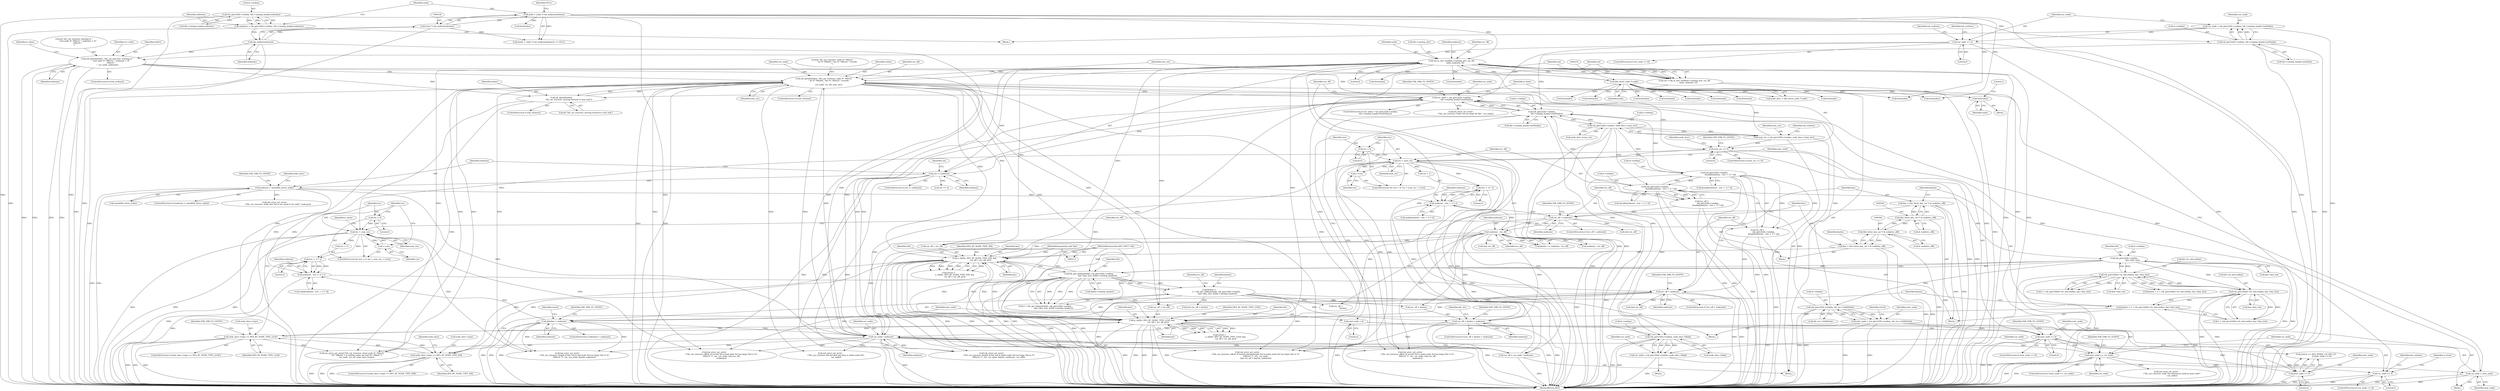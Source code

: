 digraph "0_sleuthkit_bc04aa017c0bd297de8a3b7fc40ffc6ddddbb95d@API" {
"1000588" [label="(Call,free(node))"];
"1000269" [label="(Call,(hfs_btree_node *) node)"];
"1000227" [label="(Call,tsk_fs_attr_read(hfs->catalog_attr, cur_off,\n            node, nodesize, 0))"];
"1000220" [label="(Call,cur_off = cur_node * nodesize)"];
"1000222" [label="(Call,cur_node * nodesize)"];
"1000199" [label="(Call,cur_node > tsk_getu32(fs->endian,\n                hfs->catalog_header.totalNodes))"];
"1000283" [label="(Call,tsk_fprintf(stderr, \"hfs_cat_traverse: node %\" PRIu32\n                \" @ %\" PRIu64 \" has %\" PRIu16 \" records\n\",\n                cur_node, cur_off, num_rec))"];
"1000181" [label="(Call,tsk_fprintf(stderr, \"hfs_cat_traverse: starting at \"\n            \"root node %\" PRIu32 \"; nodesize = %\"\n            PRIu16 \"\n\", cur_node, nodesize))"];
"1000166" [label="(Call,cur_node == 0)"];
"1000154" [label="(Call,cur_node = tsk_getu32(fs->endian, hfs->catalog_header.rootNode))"];
"1000156" [label="(Call,tsk_getu32(fs->endian, hfs->catalog_header.rootNode))"];
"1000134" [label="(Call,tsk_getu16(fs->endian, hfs->catalog_header.nodesize))"];
"1000149" [label="(Call,tsk_malloc(nodesize))"];
"1000132" [label="(Call,nodesize = tsk_getu16(fs->endian, hfs->catalog_header.nodesize))"];
"1000687" [label="(Call,tsk_fprintf(stderr,\n                        \"hfs_cat_traverse: moving forward to next leaf\"))"];
"1000272" [label="(Call,num_rec = tsk_getu16(fs->endian, node_desc->num_rec))"];
"1000274" [label="(Call,tsk_getu16(fs->endian, node_desc->num_rec))"];
"1000201" [label="(Call,tsk_getu32(fs->endian,\n                hfs->catalog_header.totalNodes))"];
"1000559" [label="(Call,tsk_getu16(fs->endian,\n                    &node[nodesize - (rec + 1) * 2]))"];
"1000328" [label="(Call,tsk_getu16(fs->endian,\n                    &node[nodesize - (rec + 1) * 2]))"];
"1000490" [label="(Call,tsk_getu32(fs->endian, idx_rec->childNode))"];
"1000444" [label="(Call,tsk_getu16(fs->endian,\n                            key->key_len))"];
"1000373" [label="(Call,tsk_getu16(hfs->fs_info.endian, key->key_len))"];
"1000604" [label="(Call,tsk_getu16(hfs->fs_info.endian, key->key_len))"];
"1000670" [label="(Call,tsk_getu32(fs->endian, node_desc->flink))"];
"1000678" [label="(Call,cur_node == 0)"];
"1000668" [label="(Call,cur_node = tsk_getu32(fs->endian, node_desc->flink))"];
"1000531" [label="(Call,cur_node = next_node)"];
"1000518" [label="(Call,next_node == cur_node)"];
"1000504" [label="(Call,next_node == 0)"];
"1000308" [label="(Call,next_node = 0)"];
"1000488" [label="(Call,next_node = tsk_getu32(fs->endian, idx_rec->childNode))"];
"1000432" [label="(Call,next_node == 0)"];
"1000456" [label="(Call,rec_off + keylen > nodesize)"];
"1000385" [label="(Call,nodesize - rec_off)"];
"1000343" [label="(Call,rec_off > nodesize)"];
"1000326" [label="(Call,rec_off =\n                    tsk_getu16(fs->endian,\n                    &node[nodesize - (rec + 1) * 2]))"];
"1000335" [label="(Call,nodesize - (rec + 1) * 2)"];
"1000253" [label="(Call,nodesize < sizeof(hfs_btree_node))"];
"1000236" [label="(Call,cnt != nodesize)"];
"1000225" [label="(Call,cnt = tsk_fs_attr_read(hfs->catalog_attr, cur_off,\n            node, nodesize, 0))"];
"1000337" [label="(Call,(rec + 1) * 2)"];
"1000316" [label="(Call,rec < num_rec)"];
"1000319" [label="(Call,++rec)"];
"1000313" [label="(Call,rec = 0)"];
"1000290" [label="(Call,num_rec == 0)"];
"1000438" [label="(Call,keylen =\n                        2 + hfs_get_idxkeylen(hfs, tsk_getu16(fs->endian,\n                            key->key_len), &(hfs->catalog_header)))"];
"1000442" [label="(Call,hfs_get_idxkeylen(hfs, tsk_getu16(fs->endian,\n                            key->key_len), &(hfs->catalog_header)))"];
"1000405" [label="(Call,a_cb(hfs, HFS_BT_NODE_TYPE_IDX, key,\n                    cur_off + rec_off, ptr))"];
"1000632" [label="(Call,a_cb(hfs, HFS_BT_NODE_TYPE_LEAF, key,\n                    cur_off + rec_off, ptr))"];
"1000113" [label="(MethodParameterIn,HFS_INFO * hfs)"];
"1000536" [label="(Call,node_desc->type == HFS_BT_NODE_TYPE_LEAF)"];
"1000301" [label="(Call,node_desc->type == HFS_BT_NODE_TYPE_IDX)"];
"1000592" [label="(Call,key = (hfs_btree_key_cat *) & node[rec_off])"];
"1000594" [label="(Call,(hfs_btree_key_cat *) & node[rec_off])"];
"1000363" [label="(Call,(hfs_btree_key_cat *) & node[rec_off])"];
"1000574" [label="(Call,rec_off > nodesize)"];
"1000557" [label="(Call,rec_off =\n                    tsk_getu16(fs->endian,\n                    &node[nodesize - (rec + 1) * 2]))"];
"1000566" [label="(Call,nodesize - (rec + 1) * 2)"];
"1000614" [label="(Call,(keylen) > nodesize)"];
"1000600" [label="(Call,keylen = 2 + tsk_getu16(hfs->fs_info.endian, key->key_len))"];
"1000568" [label="(Call,(rec + 1) * 2)"];
"1000547" [label="(Call,rec < num_rec)"];
"1000550" [label="(Call,++rec)"];
"1000544" [label="(Call,rec = 0)"];
"1000115" [label="(MethodParameterIn,void *ptr)"];
"1000361" [label="(Call,key = (hfs_btree_key_cat *) & node[rec_off])"];
"1000145" [label="(Call,node = (char *) tsk_malloc(nodesize))"];
"1000147" [label="(Call,(char *) tsk_malloc(nodesize))"];
"1000678" [label="(Call,cur_node == 0)"];
"1000135" [label="(Call,fs->endian)"];
"1000263" [label="(Call,free(node))"];
"1000274" [label="(Call,tsk_getu16(fs->endian, node_desc->num_rec))"];
"1000150" [label="(Identifier,nodesize)"];
"1000357" [label="(Call,free(node))"];
"1000272" [label="(Call,num_rec = tsk_getu16(fs->endian, node_desc->num_rec))"];
"1000422" [label="(Call,free(node))"];
"1000116" [label="(Block,)"];
"1000156" [label="(Call,tsk_getu32(fs->endian, hfs->catalog_header.rootNode))"];
"1000191" [label="(Identifier,is_done)"];
"1000371" [label="(Call,2 + tsk_getu16(hfs->fs_info.endian, key->key_len))"];
"1000546" [label="(Literal,0)"];
"1000604" [label="(Call,tsk_getu16(hfs->fs_info.endian, key->key_len))"];
"1000538" [label="(Identifier,node_desc)"];
"1000320" [label="(Identifier,rec)"];
"1000448" [label="(Call,key->key_len)"];
"1000213" [label="(Call,tsk_error_set_errstr\n                (\"hfs_cat_traverse: Node %d too large for file\", cur_node))"];
"1000686" [label="(Identifier,tsk_verbose)"];
"1000303" [label="(Identifier,node_desc)"];
"1000199" [label="(Call,cur_node > tsk_getu32(fs->endian,\n                hfs->catalog_header.totalNodes))"];
"1000232" [label="(Identifier,node)"];
"1000406" [label="(Identifier,hfs)"];
"1000490" [label="(Call,tsk_getu32(fs->endian, idx_rec->childNode))"];
"1000179" [label="(ControlStructure,if (tsk_verbose))"];
"1000639" [label="(Identifier,ptr)"];
"1000435" [label="(Block,)"];
"1000584" [label="(Call,(int) rec_off)"];
"1000577" [label="(Block,)"];
"1000291" [label="(Identifier,num_rec)"];
"1000165" [label="(ControlStructure,if (cur_node == 0))"];
"1000292" [label="(Literal,0)"];
"1000275" [label="(Call,fs->endian)"];
"1000281" [label="(ControlStructure,if (tsk_verbose))"];
"1000605" [label="(Call,hfs->fs_info.endian)"];
"1000154" [label="(Call,cur_node = tsk_getu32(fs->endian, hfs->catalog_header.rootNode))"];
"1000254" [label="(Identifier,nodesize)"];
"1000407" [label="(Identifier,HFS_BT_NODE_TYPE_IDX)"];
"1000550" [label="(Call,++rec)"];
"1000345" [label="(Identifier,nodesize)"];
"1000134" [label="(Call,tsk_getu16(fs->endian, hfs->catalog_header.nodesize))"];
"1000391" [label="(Call,tsk_error_set_errstr\n                         (\"hfs_cat_traverse: length of key %d in index node %d too large (%d vs %\"\n                        PRIu16 \")\", rec, cur_node, keylen, (nodesize - rec_off)))"];
"1000439" [label="(Identifier,keylen)"];
"1000689" [label="(Literal,\"hfs_cat_traverse: moving forward to next leaf\")"];
"1000504" [label="(Call,next_node == 0)"];
"1000282" [label="(Identifier,tsk_verbose)"];
"1000396" [label="(Call,nodesize - rec_off)"];
"1000312" [label="(ControlStructure,for (rec = 0; rec < num_rec; ++rec))"];
"1000440" [label="(Call,2 + hfs_get_idxkeylen(hfs, tsk_getu16(fs->endian,\n                            key->key_len), &(hfs->catalog_header)))"];
"1000576" [label="(Identifier,nodesize)"];
"1000614" [label="(Call,(keylen) > nodesize)"];
"1000278" [label="(Call,node_desc->num_rec)"];
"1000677" [label="(ControlStructure,if (cur_node == 0))"];
"1000222" [label="(Call,cur_node * nodesize)"];
"1000349" [label="(Call,tsk_error_set_errstr\n                        (\"hfs_cat_traverse: offset of record %d in index node %d too large (%d vs %\"\n                        PRIu16 \")\", rec, cur_node, (int) rec_off,\n                        nodesize))"];
"1000469" [label="(Call,(int) rec_off)"];
"1000369" [label="(Call,keylen = 2 + tsk_getu16(hfs->fs_info.endian, key->key_len))"];
"1000344" [label="(Identifier,rec_off)"];
"1000537" [label="(Call,node_desc->type)"];
"1000485" [label="(Call,rec_off +\n                        keylen)"];
"1000327" [label="(Identifier,rec_off)"];
"1000463" [label="(Identifier,TSK_ERR_FS_GENFS)"];
"1000147" [label="(Call,(char *) tsk_malloc(nodesize))"];
"1000183" [label="(Literal,\"hfs_cat_traverse: starting at \"\n            \"root node %\" PRIu32 \"; nodesize = %\"\n            PRIu16 \"\n\")"];
"1000438" [label="(Call,keylen =\n                        2 + hfs_get_idxkeylen(hfs, tsk_getu16(fs->endian,\n                            key->key_len), &(hfs->catalog_header)))"];
"1000212" [label="(Identifier,TSK_ERR_FS_GENFS)"];
"1000479" [label="(Identifier,idx_rec)"];
"1000591" [label="(Literal,1)"];
"1000540" [label="(Identifier,HFS_BT_NODE_TYPE_LEAF)"];
"1000228" [label="(Call,hfs->catalog_attr)"];
"1000434" [label="(Literal,0)"];
"1000306" [label="(Block,)"];
"1000594" [label="(Call,(hfs_btree_key_cat *) & node[rec_off])"];
"1000580" [label="(Call,tsk_error_set_errstr\n                        (\"hfs_cat_traverse: offset of record %d in leaf node %d too large (%d vs %\"\n                        PRIu16 \")\", rec, cur_node, (int) rec_off,\n                        nodesize))"];
"1000361" [label="(Call,key = (hfs_btree_key_cat *) & node[rec_off])"];
"1000549" [label="(Identifier,num_rec)"];
"1000531" [label="(Call,cur_node = next_node)"];
"1000185" [label="(Identifier,nodesize)"];
"1000166" [label="(Call,cur_node == 0)"];
"1000674" [label="(Call,node_desc->flink)"];
"1000300" [label="(ControlStructure,if (node_desc->type == HFS_BT_NODE_TYPE_IDX))"];
"1000518" [label="(Call,next_node == cur_node)"];
"1000374" [label="(Call,hfs->fs_info.endian)"];
"1000573" [label="(ControlStructure,if (rec_off > nodesize))"];
"1000613" [label="(ControlStructure,if ((keylen) > nodesize))"];
"1000559" [label="(Call,tsk_getu16(fs->endian,\n                    &node[nodesize - (rec + 1) * 2]))"];
"1000288" [label="(Identifier,num_rec)"];
"1000373" [label="(Call,tsk_getu16(hfs->fs_info.endian, key->key_len))"];
"1000693" [label="(Identifier,TSK_ERR_FS_GENFS)"];
"1000532" [label="(Identifier,cur_node)"];
"1000132" [label="(Call,nodesize = tsk_getu16(fs->endian, hfs->catalog_header.nodesize))"];
"1000679" [label="(Identifier,cur_node)"];
"1000636" [label="(Call,cur_off + rec_off)"];
"1000687" [label="(Call,tsk_fprintf(stderr,\n                        \"hfs_cat_traverse: moving forward to next leaf\"))"];
"1000328" [label="(Call,tsk_getu16(fs->endian,\n                    &node[nodesize - (rec + 1) * 2]))"];
"1000620" [label="(Call,tsk_error_set_errstr\n                        (\"hfs_cat_traverse: length of key %d in leaf node %d too large (%d vs %\"\n                        PRIu16 \")\", rec, cur_node, keylen, nodesize))"];
"1000499" [label="(Identifier,retval)"];
"1000286" [label="(Identifier,cur_node)"];
"1000635" [label="(Identifier,key)"];
"1000236" [label="(Call,cnt != nodesize)"];
"1000536" [label="(Call,node_desc->type == HFS_BT_NODE_TYPE_LEAF)"];
"1000309" [label="(Identifier,next_node)"];
"1000574" [label="(Call,rec_off > nodesize)"];
"1000283" [label="(Call,tsk_fprintf(stderr, \"hfs_cat_traverse: node %\" PRIu32\n                \" @ %\" PRIu64 \" has %\" PRIu16 \" records\n\",\n                cur_node, cur_off, num_rec))"];
"1000456" [label="(Call,rec_off + keylen > nodesize)"];
"1000535" [label="(ControlStructure,if (node_desc->type == HFS_BT_NODE_TYPE_LEAF))"];
"1000671" [label="(Call,fs->endian)"];
"1000464" [label="(Call,tsk_error_set_errstr\n                            (\"hfs_cat_traverse: offset of record and keylength %d in index node %d too large (%d vs %\"\n                            PRIu16 \")\", rec, cur_node,\n                            (int) rec_off + keylen, nodesize))"];
"1000290" [label="(Call,num_rec == 0)"];
"1000709" [label="(MethodReturn,RET)"];
"1000167" [label="(Identifier,cur_node)"];
"1000205" [label="(Call,hfs->catalog_header.totalNodes)"];
"1000329" [label="(Call,fs->endian)"];
"1000669" [label="(Identifier,cur_node)"];
"1000318" [label="(Identifier,num_rec)"];
"1000468" [label="(Call,(int) rec_off + keylen)"];
"1000149" [label="(Call,tsk_malloc(nodesize))"];
"1000412" [label="(Identifier,ptr)"];
"1000363" [label="(Call,(hfs_btree_key_cat *) & node[rec_off])"];
"1000510" [label="(Call,tsk_error_set_errstr\n                    (\"hfs_cat_traverse: did not find any keys in index node %d\",\n                    cur_node))"];
"1000523" [label="(Identifier,TSK_ERR_FS_GENFS)"];
"1000569" [label="(Call,rec + 1)"];
"1000572" [label="(Literal,2)"];
"1000503" [label="(ControlStructure,if (next_node == 0))"];
"1000432" [label="(Call,next_node == 0)"];
"1000184" [label="(Identifier,cur_node)"];
"1000385" [label="(Call,nodesize - rec_off)"];
"1000260" [label="(Call,tsk_error_set_errstr\n            (\"hfs_cat_traverse: Node size %d is too small to be valid\", nodesize))"];
"1000182" [label="(Identifier,stderr)"];
"1000588" [label="(Call,free(node))"];
"1000233" [label="(Identifier,nodesize)"];
"1000399" [label="(Call,free(node))"];
"1000284" [label="(Identifier,stderr)"];
"1000568" [label="(Call,(rec + 1) * 2)"];
"1000343" [label="(Call,rec_off > nodesize)"];
"1000575" [label="(Identifier,rec_off)"];
"1000313" [label="(Call,rec = 0)"];
"1000151" [label="(Identifier,NULL)"];
"1000287" [label="(Identifier,cur_off)"];
"1000259" [label="(Identifier,TSK_ERR_FS_GENFS)"];
"1000557" [label="(Call,rec_off =\n                    tsk_getu16(fs->endian,\n                    &node[nodesize - (rec + 1) * 2]))"];
"1000488" [label="(Call,next_node = tsk_getu32(fs->endian, idx_rec->childNode))"];
"1000551" [label="(Identifier,rec)"];
"1000566" [label="(Call,nodesize - (rec + 1) * 2)"];
"1000362" [label="(Identifier,key)"];
"1000221" [label="(Identifier,cur_off)"];
"1000596" [label="(Call,& node[rec_off])"];
"1000332" [label="(Call,&node[nodesize - (rec + 1) * 2])"];
"1000235" [label="(ControlStructure,if (cnt != nodesize))"];
"1000237" [label="(Identifier,cnt)"];
"1000267" [label="(Call,node_desc = (hfs_btree_node *) node)"];
"1000333" [label="(Call,node[nodesize - (rec + 1) * 2])"];
"1000231" [label="(Identifier,cur_off)"];
"1000474" [label="(Call,free(node))"];
"1000387" [label="(Identifier,rec_off)"];
"1000342" [label="(ControlStructure,if (rec_off > nodesize))"];
"1000451" [label="(Call,&(hfs->catalog_header))"];
"1000634" [label="(Identifier,HFS_BT_NODE_TYPE_LEAF)"];
"1000160" [label="(Call,hfs->catalog_header.rootNode)"];
"1000268" [label="(Identifier,node_desc)"];
"1000630" [label="(Call,retval =\n                    a_cb(hfs, HFS_BT_NODE_TYPE_LEAF, key,\n                    cur_off + rec_off, ptr))"];
"1000579" [label="(Identifier,TSK_ERR_FS_GENFS)"];
"1000224" [label="(Identifier,nodesize)"];
"1000157" [label="(Call,fs->endian)"];
"1000589" [label="(Identifier,node)"];
"1000563" [label="(Call,&node[nodesize - (rec + 1) * 2])"];
"1000403" [label="(Call,retval =\n                    a_cb(hfs, HFS_BT_NODE_TYPE_IDX, key,\n                    cur_off + rec_off, ptr))"];
"1000138" [label="(Call,hfs->catalog_header.nodesize)"];
"1000520" [label="(Identifier,cur_node)"];
"1000457" [label="(Call,rec_off + keylen)"];
"1000667" [label="(Block,)"];
"1000494" [label="(Call,idx_rec->childNode)"];
"1000295" [label="(Identifier,TSK_ERR_FS_GENFS)"];
"1000370" [label="(Identifier,keylen)"];
"1000302" [label="(Call,node_desc->type)"];
"1000615" [label="(Identifier,keylen)"];
"1000225" [label="(Call,cnt = tsk_fs_attr_read(hfs->catalog_attr, cur_off,\n            node, nodesize, 0))"];
"1000187" [label="(Identifier,is_done)"];
"1000255" [label="(Call,sizeof(hfs_btree_node))"];
"1000115" [label="(MethodParameterIn,void *ptr)"];
"1000201" [label="(Call,tsk_getu32(fs->endian,\n                hfs->catalog_header.totalNodes))"];
"1000688" [label="(Identifier,stderr)"];
"1000315" [label="(Literal,0)"];
"1000619" [label="(Identifier,TSK_ERR_FS_GENFS)"];
"1000317" [label="(Identifier,rec)"];
"1000558" [label="(Identifier,rec_off)"];
"1000668" [label="(Call,cur_node = tsk_getu32(fs->endian, node_desc->flink))"];
"1000296" [label="(Call,free(node))"];
"1000168" [label="(Literal,0)"];
"1000458" [label="(Identifier,rec_off)"];
"1000445" [label="(Call,fs->endian)"];
"1000181" [label="(Call,tsk_fprintf(stderr, \"hfs_cat_traverse: starting at \"\n            \"root node %\" PRIu32 \"; nodesize = %\"\n            PRIu16 \"\n\", cur_node, nodesize))"];
"1000200" [label="(Identifier,cur_node)"];
"1000314" [label="(Identifier,rec)"];
"1000545" [label="(Identifier,rec)"];
"1000338" [label="(Call,rec + 1)"];
"1000348" [label="(Identifier,TSK_ERR_FS_GENFS)"];
"1000564" [label="(Call,node[nodesize - (rec + 1) * 2])"];
"1000443" [label="(Identifier,hfs)"];
"1000547" [label="(Call,rec < num_rec)"];
"1000567" [label="(Identifier,nodesize)"];
"1000600" [label="(Call,keylen = 2 + tsk_getu16(hfs->fs_info.endian, key->key_len))"];
"1000310" [label="(Literal,0)"];
"1000519" [label="(Identifier,next_node)"];
"1000633" [label="(Identifier,hfs)"];
"1000560" [label="(Call,fs->endian)"];
"1000220" [label="(Call,cur_off = cur_node * nodesize)"];
"1000626" [label="(Call,free(node))"];
"1000180" [label="(Identifier,tsk_verbose)"];
"1000453" [label="(Identifier,hfs)"];
"1000223" [label="(Identifier,cur_node)"];
"1000409" [label="(Call,cur_off + rec_off)"];
"1000253" [label="(Call,nodesize < sizeof(hfs_btree_node))"];
"1000665" [label="(Identifier,is_done)"];
"1000509" [label="(Identifier,TSK_ERR_FS_GENFS)"];
"1000144" [label="(Call,(node = (char *) tsk_malloc(nodesize)) == NULL)"];
"1000460" [label="(Identifier,nodesize)"];
"1000234" [label="(Literal,0)"];
"1000524" [label="(Call,tsk_error_set_errstr\n                    (\"hfs_cat_traverse: node %d references itself as next node\",\n                    cur_node))"];
"1000202" [label="(Call,fs->endian)"];
"1000248" [label="(Call,free(node))"];
"1000680" [label="(Literal,0)"];
"1000592" [label="(Call,key = (hfs_btree_key_cat *) & node[rec_off])"];
"1000683" [label="(Identifier,is_done)"];
"1000543" [label="(ControlStructure,for (rec = 0; rec < num_rec; ++rec))"];
"1000198" [label="(ControlStructure,if (cur_node > tsk_getu32(fs->endian,\n                hfs->catalog_header.totalNodes)))"];
"1000705" [label="(Call,free(node))"];
"1000491" [label="(Call,fs->endian)"];
"1000601" [label="(Identifier,keylen)"];
"1000269" [label="(Call,(hfs_btree_node *) node)"];
"1000273" [label="(Identifier,num_rec)"];
"1000146" [label="(Identifier,node)"];
"1000326" [label="(Call,rec_off =\n                    tsk_getu16(fs->endian,\n                    &node[nodesize - (rec + 1) * 2]))"];
"1000386" [label="(Identifier,nodesize)"];
"1000433" [label="(Identifier,next_node)"];
"1000175" [label="(Call,free(node))"];
"1000365" [label="(Call,& node[rec_off])"];
"1000155" [label="(Identifier,cur_node)"];
"1000271" [label="(Identifier,node)"];
"1000552" [label="(Block,)"];
"1000517" [label="(ControlStructure,if (next_node == cur_node))"];
"1000506" [label="(Literal,0)"];
"1000216" [label="(Call,free(node))"];
"1000616" [label="(Identifier,nodesize)"];
"1000444" [label="(Call,tsk_getu16(fs->endian,\n                            key->key_len))"];
"1000701" [label="(Call,free(node))"];
"1000489" [label="(Identifier,next_node)"];
"1000383" [label="(Call,keylen >= nodesize - rec_off)"];
"1000242" [label="(Identifier,cnt)"];
"1000602" [label="(Call,2 + tsk_getu16(hfs->fs_info.endian, key->key_len))"];
"1000685" [label="(ControlStructure,if (tsk_verbose))"];
"1000670" [label="(Call,tsk_getu32(fs->endian, node_desc->flink))"];
"1000133" [label="(Identifier,nodesize)"];
"1000408" [label="(Identifier,key)"];
"1000593" [label="(Identifier,key)"];
"1000289" [label="(ControlStructure,if (num_rec == 0))"];
"1000305" [label="(Identifier,HFS_BT_NODE_TYPE_IDX)"];
"1000632" [label="(Call,a_cb(hfs, HFS_BT_NODE_TYPE_LEAF, key,\n                    cur_off + rec_off, ptr))"];
"1000694" [label="(Call,tsk_error_set_errstr(\"hfs_cat_traverse: btree node %\" PRIu32\n                \" (%\" PRIu64 \") is neither index nor leaf (%\" PRIu8 \")\",\n                cur_node, cur_off, node_desc->type))"];
"1000533" [label="(Identifier,next_node)"];
"1000341" [label="(Literal,2)"];
"1000113" [label="(MethodParameterIn,HFS_INFO * hfs)"];
"1000631" [label="(Identifier,retval)"];
"1000428" [label="(Call,(retval == HFS_BTREE_CB_IDX_LT)\n                    || (next_node == 0))"];
"1000241" [label="(Call,cnt >= 0)"];
"1000301" [label="(Call,node_desc->type == HFS_BT_NODE_TYPE_IDX)"];
"1000548" [label="(Identifier,rec)"];
"1000238" [label="(Identifier,nodesize)"];
"1000544" [label="(Call,rec = 0)"];
"1000227" [label="(Call,tsk_fs_attr_read(hfs->catalog_attr, cur_off,\n            node, nodesize, 0))"];
"1000308" [label="(Call,next_node = 0)"];
"1000442" [label="(Call,hfs_get_idxkeylen(hfs, tsk_getu16(fs->endian,\n                            key->key_len), &(hfs->catalog_header)))"];
"1000145" [label="(Call,node = (char *) tsk_malloc(nodesize))"];
"1000335" [label="(Call,nodesize - (rec + 1) * 2)"];
"1000379" [label="(Call,key->key_len)"];
"1000337" [label="(Call,(rec + 1) * 2)"];
"1000193" [label="(Block,)"];
"1000285" [label="(Literal,\"hfs_cat_traverse: node %\" PRIu32\n                \" @ %\" PRIu64 \" has %\" PRIu16 \" records\n\")"];
"1000321" [label="(Block,)"];
"1000316" [label="(Call,rec < num_rec)"];
"1000505" [label="(Identifier,next_node)"];
"1000252" [label="(ControlStructure,if (nodesize < sizeof(hfs_btree_node)))"];
"1000319" [label="(Call,++rec)"];
"1000353" [label="(Call,(int) rec_off)"];
"1000336" [label="(Identifier,nodesize)"];
"1000226" [label="(Identifier,cnt)"];
"1000171" [label="(Identifier,tsk_verbose)"];
"1000610" [label="(Call,key->key_len)"];
"1000659" [label="(Call,free(node))"];
"1000455" [label="(ControlStructure,if (rec_off + keylen > nodesize))"];
"1000405" [label="(Call,a_cb(hfs, HFS_BT_NODE_TYPE_IDX, key,\n                    cur_off + rec_off, ptr))"];
"1000588" -> "1000577"  [label="AST: "];
"1000588" -> "1000589"  [label="CFG: "];
"1000589" -> "1000588"  [label="AST: "];
"1000591" -> "1000588"  [label="CFG: "];
"1000588" -> "1000709"  [label="DDG: "];
"1000269" -> "1000588"  [label="DDG: "];
"1000269" -> "1000267"  [label="AST: "];
"1000269" -> "1000271"  [label="CFG: "];
"1000270" -> "1000269"  [label="AST: "];
"1000271" -> "1000269"  [label="AST: "];
"1000267" -> "1000269"  [label="CFG: "];
"1000269" -> "1000216"  [label="DDG: "];
"1000269" -> "1000227"  [label="DDG: "];
"1000269" -> "1000267"  [label="DDG: "];
"1000227" -> "1000269"  [label="DDG: "];
"1000269" -> "1000296"  [label="DDG: "];
"1000269" -> "1000357"  [label="DDG: "];
"1000269" -> "1000399"  [label="DDG: "];
"1000269" -> "1000422"  [label="DDG: "];
"1000269" -> "1000474"  [label="DDG: "];
"1000269" -> "1000626"  [label="DDG: "];
"1000269" -> "1000659"  [label="DDG: "];
"1000269" -> "1000701"  [label="DDG: "];
"1000269" -> "1000705"  [label="DDG: "];
"1000227" -> "1000225"  [label="AST: "];
"1000227" -> "1000234"  [label="CFG: "];
"1000228" -> "1000227"  [label="AST: "];
"1000231" -> "1000227"  [label="AST: "];
"1000232" -> "1000227"  [label="AST: "];
"1000233" -> "1000227"  [label="AST: "];
"1000234" -> "1000227"  [label="AST: "];
"1000225" -> "1000227"  [label="CFG: "];
"1000227" -> "1000709"  [label="DDG: "];
"1000227" -> "1000709"  [label="DDG: "];
"1000227" -> "1000225"  [label="DDG: "];
"1000227" -> "1000225"  [label="DDG: "];
"1000227" -> "1000225"  [label="DDG: "];
"1000227" -> "1000225"  [label="DDG: "];
"1000227" -> "1000225"  [label="DDG: "];
"1000220" -> "1000227"  [label="DDG: "];
"1000145" -> "1000227"  [label="DDG: "];
"1000222" -> "1000227"  [label="DDG: "];
"1000227" -> "1000236"  [label="DDG: "];
"1000227" -> "1000248"  [label="DDG: "];
"1000227" -> "1000263"  [label="DDG: "];
"1000227" -> "1000283"  [label="DDG: "];
"1000227" -> "1000405"  [label="DDG: "];
"1000227" -> "1000409"  [label="DDG: "];
"1000227" -> "1000632"  [label="DDG: "];
"1000227" -> "1000636"  [label="DDG: "];
"1000227" -> "1000694"  [label="DDG: "];
"1000220" -> "1000193"  [label="AST: "];
"1000220" -> "1000222"  [label="CFG: "];
"1000221" -> "1000220"  [label="AST: "];
"1000222" -> "1000220"  [label="AST: "];
"1000226" -> "1000220"  [label="CFG: "];
"1000220" -> "1000709"  [label="DDG: "];
"1000222" -> "1000220"  [label="DDG: "];
"1000222" -> "1000220"  [label="DDG: "];
"1000222" -> "1000224"  [label="CFG: "];
"1000223" -> "1000222"  [label="AST: "];
"1000224" -> "1000222"  [label="AST: "];
"1000222" -> "1000709"  [label="DDG: "];
"1000222" -> "1000199"  [label="DDG: "];
"1000199" -> "1000222"  [label="DDG: "];
"1000456" -> "1000222"  [label="DDG: "];
"1000181" -> "1000222"  [label="DDG: "];
"1000253" -> "1000222"  [label="DDG: "];
"1000614" -> "1000222"  [label="DDG: "];
"1000149" -> "1000222"  [label="DDG: "];
"1000385" -> "1000222"  [label="DDG: "];
"1000222" -> "1000283"  [label="DDG: "];
"1000222" -> "1000349"  [label="DDG: "];
"1000222" -> "1000391"  [label="DDG: "];
"1000222" -> "1000464"  [label="DDG: "];
"1000222" -> "1000510"  [label="DDG: "];
"1000222" -> "1000518"  [label="DDG: "];
"1000222" -> "1000580"  [label="DDG: "];
"1000222" -> "1000620"  [label="DDG: "];
"1000222" -> "1000694"  [label="DDG: "];
"1000199" -> "1000198"  [label="AST: "];
"1000199" -> "1000201"  [label="CFG: "];
"1000200" -> "1000199"  [label="AST: "];
"1000201" -> "1000199"  [label="AST: "];
"1000212" -> "1000199"  [label="CFG: "];
"1000221" -> "1000199"  [label="CFG: "];
"1000199" -> "1000709"  [label="DDG: "];
"1000199" -> "1000709"  [label="DDG: "];
"1000283" -> "1000199"  [label="DDG: "];
"1000678" -> "1000199"  [label="DDG: "];
"1000181" -> "1000199"  [label="DDG: "];
"1000166" -> "1000199"  [label="DDG: "];
"1000531" -> "1000199"  [label="DDG: "];
"1000201" -> "1000199"  [label="DDG: "];
"1000201" -> "1000199"  [label="DDG: "];
"1000199" -> "1000213"  [label="DDG: "];
"1000283" -> "1000281"  [label="AST: "];
"1000283" -> "1000288"  [label="CFG: "];
"1000284" -> "1000283"  [label="AST: "];
"1000285" -> "1000283"  [label="AST: "];
"1000286" -> "1000283"  [label="AST: "];
"1000287" -> "1000283"  [label="AST: "];
"1000288" -> "1000283"  [label="AST: "];
"1000291" -> "1000283"  [label="CFG: "];
"1000283" -> "1000709"  [label="DDG: "];
"1000283" -> "1000709"  [label="DDG: "];
"1000283" -> "1000709"  [label="DDG: "];
"1000283" -> "1000709"  [label="DDG: "];
"1000181" -> "1000283"  [label="DDG: "];
"1000687" -> "1000283"  [label="DDG: "];
"1000272" -> "1000283"  [label="DDG: "];
"1000283" -> "1000290"  [label="DDG: "];
"1000283" -> "1000349"  [label="DDG: "];
"1000283" -> "1000391"  [label="DDG: "];
"1000283" -> "1000405"  [label="DDG: "];
"1000283" -> "1000409"  [label="DDG: "];
"1000283" -> "1000464"  [label="DDG: "];
"1000283" -> "1000510"  [label="DDG: "];
"1000283" -> "1000518"  [label="DDG: "];
"1000283" -> "1000580"  [label="DDG: "];
"1000283" -> "1000620"  [label="DDG: "];
"1000283" -> "1000632"  [label="DDG: "];
"1000283" -> "1000636"  [label="DDG: "];
"1000283" -> "1000687"  [label="DDG: "];
"1000283" -> "1000694"  [label="DDG: "];
"1000283" -> "1000694"  [label="DDG: "];
"1000181" -> "1000179"  [label="AST: "];
"1000181" -> "1000185"  [label="CFG: "];
"1000182" -> "1000181"  [label="AST: "];
"1000183" -> "1000181"  [label="AST: "];
"1000184" -> "1000181"  [label="AST: "];
"1000185" -> "1000181"  [label="AST: "];
"1000187" -> "1000181"  [label="CFG: "];
"1000181" -> "1000709"  [label="DDG: "];
"1000181" -> "1000709"  [label="DDG: "];
"1000181" -> "1000709"  [label="DDG: "];
"1000181" -> "1000709"  [label="DDG: "];
"1000166" -> "1000181"  [label="DDG: "];
"1000149" -> "1000181"  [label="DDG: "];
"1000181" -> "1000687"  [label="DDG: "];
"1000166" -> "1000165"  [label="AST: "];
"1000166" -> "1000168"  [label="CFG: "];
"1000167" -> "1000166"  [label="AST: "];
"1000168" -> "1000166"  [label="AST: "];
"1000171" -> "1000166"  [label="CFG: "];
"1000180" -> "1000166"  [label="CFG: "];
"1000166" -> "1000709"  [label="DDG: "];
"1000166" -> "1000709"  [label="DDG: "];
"1000154" -> "1000166"  [label="DDG: "];
"1000154" -> "1000116"  [label="AST: "];
"1000154" -> "1000156"  [label="CFG: "];
"1000155" -> "1000154"  [label="AST: "];
"1000156" -> "1000154"  [label="AST: "];
"1000167" -> "1000154"  [label="CFG: "];
"1000154" -> "1000709"  [label="DDG: "];
"1000156" -> "1000154"  [label="DDG: "];
"1000156" -> "1000154"  [label="DDG: "];
"1000156" -> "1000160"  [label="CFG: "];
"1000157" -> "1000156"  [label="AST: "];
"1000160" -> "1000156"  [label="AST: "];
"1000156" -> "1000709"  [label="DDG: "];
"1000156" -> "1000709"  [label="DDG: "];
"1000134" -> "1000156"  [label="DDG: "];
"1000156" -> "1000201"  [label="DDG: "];
"1000134" -> "1000132"  [label="AST: "];
"1000134" -> "1000138"  [label="CFG: "];
"1000135" -> "1000134"  [label="AST: "];
"1000138" -> "1000134"  [label="AST: "];
"1000132" -> "1000134"  [label="CFG: "];
"1000134" -> "1000709"  [label="DDG: "];
"1000134" -> "1000709"  [label="DDG: "];
"1000134" -> "1000132"  [label="DDG: "];
"1000134" -> "1000132"  [label="DDG: "];
"1000149" -> "1000147"  [label="AST: "];
"1000149" -> "1000150"  [label="CFG: "];
"1000150" -> "1000149"  [label="AST: "];
"1000147" -> "1000149"  [label="CFG: "];
"1000149" -> "1000709"  [label="DDG: "];
"1000149" -> "1000147"  [label="DDG: "];
"1000132" -> "1000149"  [label="DDG: "];
"1000132" -> "1000116"  [label="AST: "];
"1000133" -> "1000132"  [label="AST: "];
"1000146" -> "1000132"  [label="CFG: "];
"1000132" -> "1000709"  [label="DDG: "];
"1000687" -> "1000685"  [label="AST: "];
"1000687" -> "1000689"  [label="CFG: "];
"1000688" -> "1000687"  [label="AST: "];
"1000689" -> "1000687"  [label="AST: "];
"1000191" -> "1000687"  [label="CFG: "];
"1000687" -> "1000709"  [label="DDG: "];
"1000687" -> "1000709"  [label="DDG: "];
"1000272" -> "1000193"  [label="AST: "];
"1000272" -> "1000274"  [label="CFG: "];
"1000273" -> "1000272"  [label="AST: "];
"1000274" -> "1000272"  [label="AST: "];
"1000282" -> "1000272"  [label="CFG: "];
"1000272" -> "1000709"  [label="DDG: "];
"1000274" -> "1000272"  [label="DDG: "];
"1000274" -> "1000272"  [label="DDG: "];
"1000272" -> "1000290"  [label="DDG: "];
"1000274" -> "1000278"  [label="CFG: "];
"1000275" -> "1000274"  [label="AST: "];
"1000278" -> "1000274"  [label="AST: "];
"1000274" -> "1000709"  [label="DDG: "];
"1000274" -> "1000709"  [label="DDG: "];
"1000274" -> "1000201"  [label="DDG: "];
"1000201" -> "1000274"  [label="DDG: "];
"1000274" -> "1000328"  [label="DDG: "];
"1000274" -> "1000559"  [label="DDG: "];
"1000274" -> "1000670"  [label="DDG: "];
"1000201" -> "1000205"  [label="CFG: "];
"1000202" -> "1000201"  [label="AST: "];
"1000205" -> "1000201"  [label="AST: "];
"1000201" -> "1000709"  [label="DDG: "];
"1000201" -> "1000709"  [label="DDG: "];
"1000559" -> "1000201"  [label="DDG: "];
"1000490" -> "1000201"  [label="DDG: "];
"1000670" -> "1000201"  [label="DDG: "];
"1000328" -> "1000201"  [label="DDG: "];
"1000559" -> "1000557"  [label="AST: "];
"1000559" -> "1000563"  [label="CFG: "];
"1000560" -> "1000559"  [label="AST: "];
"1000563" -> "1000559"  [label="AST: "];
"1000557" -> "1000559"  [label="CFG: "];
"1000559" -> "1000709"  [label="DDG: "];
"1000559" -> "1000709"  [label="DDG: "];
"1000559" -> "1000328"  [label="DDG: "];
"1000559" -> "1000557"  [label="DDG: "];
"1000559" -> "1000557"  [label="DDG: "];
"1000328" -> "1000559"  [label="DDG: "];
"1000559" -> "1000670"  [label="DDG: "];
"1000328" -> "1000326"  [label="AST: "];
"1000328" -> "1000332"  [label="CFG: "];
"1000329" -> "1000328"  [label="AST: "];
"1000332" -> "1000328"  [label="AST: "];
"1000326" -> "1000328"  [label="CFG: "];
"1000328" -> "1000709"  [label="DDG: "];
"1000328" -> "1000709"  [label="DDG: "];
"1000328" -> "1000326"  [label="DDG: "];
"1000328" -> "1000326"  [label="DDG: "];
"1000490" -> "1000328"  [label="DDG: "];
"1000328" -> "1000444"  [label="DDG: "];
"1000490" -> "1000488"  [label="AST: "];
"1000490" -> "1000494"  [label="CFG: "];
"1000491" -> "1000490"  [label="AST: "];
"1000494" -> "1000490"  [label="AST: "];
"1000488" -> "1000490"  [label="CFG: "];
"1000490" -> "1000709"  [label="DDG: "];
"1000490" -> "1000709"  [label="DDG: "];
"1000490" -> "1000488"  [label="DDG: "];
"1000490" -> "1000488"  [label="DDG: "];
"1000444" -> "1000490"  [label="DDG: "];
"1000444" -> "1000442"  [label="AST: "];
"1000444" -> "1000448"  [label="CFG: "];
"1000445" -> "1000444"  [label="AST: "];
"1000448" -> "1000444"  [label="AST: "];
"1000453" -> "1000444"  [label="CFG: "];
"1000444" -> "1000709"  [label="DDG: "];
"1000444" -> "1000709"  [label="DDG: "];
"1000444" -> "1000373"  [label="DDG: "];
"1000444" -> "1000442"  [label="DDG: "];
"1000444" -> "1000442"  [label="DDG: "];
"1000373" -> "1000444"  [label="DDG: "];
"1000444" -> "1000604"  [label="DDG: "];
"1000373" -> "1000371"  [label="AST: "];
"1000373" -> "1000379"  [label="CFG: "];
"1000374" -> "1000373"  [label="AST: "];
"1000379" -> "1000373"  [label="AST: "];
"1000371" -> "1000373"  [label="CFG: "];
"1000373" -> "1000709"  [label="DDG: "];
"1000373" -> "1000709"  [label="DDG: "];
"1000373" -> "1000369"  [label="DDG: "];
"1000373" -> "1000369"  [label="DDG: "];
"1000373" -> "1000371"  [label="DDG: "];
"1000373" -> "1000371"  [label="DDG: "];
"1000604" -> "1000373"  [label="DDG: "];
"1000604" -> "1000373"  [label="DDG: "];
"1000373" -> "1000604"  [label="DDG: "];
"1000373" -> "1000604"  [label="DDG: "];
"1000604" -> "1000602"  [label="AST: "];
"1000604" -> "1000610"  [label="CFG: "];
"1000605" -> "1000604"  [label="AST: "];
"1000610" -> "1000604"  [label="AST: "];
"1000602" -> "1000604"  [label="CFG: "];
"1000604" -> "1000709"  [label="DDG: "];
"1000604" -> "1000709"  [label="DDG: "];
"1000604" -> "1000600"  [label="DDG: "];
"1000604" -> "1000600"  [label="DDG: "];
"1000604" -> "1000602"  [label="DDG: "];
"1000604" -> "1000602"  [label="DDG: "];
"1000670" -> "1000668"  [label="AST: "];
"1000670" -> "1000674"  [label="CFG: "];
"1000671" -> "1000670"  [label="AST: "];
"1000674" -> "1000670"  [label="AST: "];
"1000668" -> "1000670"  [label="CFG: "];
"1000670" -> "1000709"  [label="DDG: "];
"1000670" -> "1000709"  [label="DDG: "];
"1000670" -> "1000668"  [label="DDG: "];
"1000670" -> "1000668"  [label="DDG: "];
"1000678" -> "1000677"  [label="AST: "];
"1000678" -> "1000680"  [label="CFG: "];
"1000679" -> "1000678"  [label="AST: "];
"1000680" -> "1000678"  [label="AST: "];
"1000683" -> "1000678"  [label="CFG: "];
"1000686" -> "1000678"  [label="CFG: "];
"1000678" -> "1000709"  [label="DDG: "];
"1000678" -> "1000709"  [label="DDG: "];
"1000668" -> "1000678"  [label="DDG: "];
"1000668" -> "1000667"  [label="AST: "];
"1000669" -> "1000668"  [label="AST: "];
"1000679" -> "1000668"  [label="CFG: "];
"1000668" -> "1000709"  [label="DDG: "];
"1000531" -> "1000306"  [label="AST: "];
"1000531" -> "1000533"  [label="CFG: "];
"1000532" -> "1000531"  [label="AST: "];
"1000533" -> "1000531"  [label="AST: "];
"1000191" -> "1000531"  [label="CFG: "];
"1000531" -> "1000709"  [label="DDG: "];
"1000531" -> "1000709"  [label="DDG: "];
"1000518" -> "1000531"  [label="DDG: "];
"1000518" -> "1000517"  [label="AST: "];
"1000518" -> "1000520"  [label="CFG: "];
"1000519" -> "1000518"  [label="AST: "];
"1000520" -> "1000518"  [label="AST: "];
"1000523" -> "1000518"  [label="CFG: "];
"1000532" -> "1000518"  [label="CFG: "];
"1000518" -> "1000709"  [label="DDG: "];
"1000518" -> "1000709"  [label="DDG: "];
"1000504" -> "1000518"  [label="DDG: "];
"1000518" -> "1000524"  [label="DDG: "];
"1000504" -> "1000503"  [label="AST: "];
"1000504" -> "1000506"  [label="CFG: "];
"1000505" -> "1000504"  [label="AST: "];
"1000506" -> "1000504"  [label="AST: "];
"1000509" -> "1000504"  [label="CFG: "];
"1000519" -> "1000504"  [label="CFG: "];
"1000504" -> "1000709"  [label="DDG: "];
"1000504" -> "1000709"  [label="DDG: "];
"1000504" -> "1000428"  [label="DDG: "];
"1000308" -> "1000504"  [label="DDG: "];
"1000488" -> "1000504"  [label="DDG: "];
"1000432" -> "1000504"  [label="DDG: "];
"1000308" -> "1000306"  [label="AST: "];
"1000308" -> "1000310"  [label="CFG: "];
"1000309" -> "1000308"  [label="AST: "];
"1000310" -> "1000308"  [label="AST: "];
"1000314" -> "1000308"  [label="CFG: "];
"1000308" -> "1000709"  [label="DDG: "];
"1000308" -> "1000432"  [label="DDG: "];
"1000488" -> "1000435"  [label="AST: "];
"1000489" -> "1000488"  [label="AST: "];
"1000499" -> "1000488"  [label="CFG: "];
"1000488" -> "1000709"  [label="DDG: "];
"1000488" -> "1000709"  [label="DDG: "];
"1000488" -> "1000432"  [label="DDG: "];
"1000432" -> "1000428"  [label="AST: "];
"1000432" -> "1000434"  [label="CFG: "];
"1000433" -> "1000432"  [label="AST: "];
"1000434" -> "1000432"  [label="AST: "];
"1000428" -> "1000432"  [label="CFG: "];
"1000432" -> "1000709"  [label="DDG: "];
"1000432" -> "1000428"  [label="DDG: "];
"1000432" -> "1000428"  [label="DDG: "];
"1000456" -> "1000455"  [label="AST: "];
"1000456" -> "1000460"  [label="CFG: "];
"1000457" -> "1000456"  [label="AST: "];
"1000460" -> "1000456"  [label="AST: "];
"1000463" -> "1000456"  [label="CFG: "];
"1000479" -> "1000456"  [label="CFG: "];
"1000456" -> "1000709"  [label="DDG: "];
"1000456" -> "1000709"  [label="DDG: "];
"1000456" -> "1000709"  [label="DDG: "];
"1000456" -> "1000335"  [label="DDG: "];
"1000385" -> "1000456"  [label="DDG: "];
"1000385" -> "1000456"  [label="DDG: "];
"1000438" -> "1000456"  [label="DDG: "];
"1000456" -> "1000464"  [label="DDG: "];
"1000385" -> "1000383"  [label="AST: "];
"1000385" -> "1000387"  [label="CFG: "];
"1000386" -> "1000385"  [label="AST: "];
"1000387" -> "1000385"  [label="AST: "];
"1000383" -> "1000385"  [label="CFG: "];
"1000385" -> "1000709"  [label="DDG: "];
"1000385" -> "1000335"  [label="DDG: "];
"1000385" -> "1000383"  [label="DDG: "];
"1000385" -> "1000383"  [label="DDG: "];
"1000343" -> "1000385"  [label="DDG: "];
"1000343" -> "1000385"  [label="DDG: "];
"1000385" -> "1000396"  [label="DDG: "];
"1000385" -> "1000396"  [label="DDG: "];
"1000385" -> "1000405"  [label="DDG: "];
"1000385" -> "1000409"  [label="DDG: "];
"1000385" -> "1000457"  [label="DDG: "];
"1000385" -> "1000469"  [label="DDG: "];
"1000385" -> "1000485"  [label="DDG: "];
"1000343" -> "1000342"  [label="AST: "];
"1000343" -> "1000345"  [label="CFG: "];
"1000344" -> "1000343"  [label="AST: "];
"1000345" -> "1000343"  [label="AST: "];
"1000348" -> "1000343"  [label="CFG: "];
"1000362" -> "1000343"  [label="CFG: "];
"1000343" -> "1000709"  [label="DDG: "];
"1000326" -> "1000343"  [label="DDG: "];
"1000335" -> "1000343"  [label="DDG: "];
"1000343" -> "1000353"  [label="DDG: "];
"1000343" -> "1000349"  [label="DDG: "];
"1000326" -> "1000321"  [label="AST: "];
"1000327" -> "1000326"  [label="AST: "];
"1000344" -> "1000326"  [label="CFG: "];
"1000326" -> "1000709"  [label="DDG: "];
"1000335" -> "1000333"  [label="AST: "];
"1000335" -> "1000337"  [label="CFG: "];
"1000336" -> "1000335"  [label="AST: "];
"1000337" -> "1000335"  [label="AST: "];
"1000333" -> "1000335"  [label="CFG: "];
"1000335" -> "1000709"  [label="DDG: "];
"1000253" -> "1000335"  [label="DDG: "];
"1000337" -> "1000335"  [label="DDG: "];
"1000337" -> "1000335"  [label="DDG: "];
"1000253" -> "1000252"  [label="AST: "];
"1000253" -> "1000255"  [label="CFG: "];
"1000254" -> "1000253"  [label="AST: "];
"1000255" -> "1000253"  [label="AST: "];
"1000259" -> "1000253"  [label="CFG: "];
"1000268" -> "1000253"  [label="CFG: "];
"1000253" -> "1000709"  [label="DDG: "];
"1000253" -> "1000709"  [label="DDG: "];
"1000236" -> "1000253"  [label="DDG: "];
"1000253" -> "1000260"  [label="DDG: "];
"1000253" -> "1000566"  [label="DDG: "];
"1000236" -> "1000235"  [label="AST: "];
"1000236" -> "1000238"  [label="CFG: "];
"1000237" -> "1000236"  [label="AST: "];
"1000238" -> "1000236"  [label="AST: "];
"1000242" -> "1000236"  [label="CFG: "];
"1000254" -> "1000236"  [label="CFG: "];
"1000236" -> "1000709"  [label="DDG: "];
"1000236" -> "1000709"  [label="DDG: "];
"1000236" -> "1000709"  [label="DDG: "];
"1000225" -> "1000236"  [label="DDG: "];
"1000236" -> "1000241"  [label="DDG: "];
"1000225" -> "1000193"  [label="AST: "];
"1000226" -> "1000225"  [label="AST: "];
"1000237" -> "1000225"  [label="CFG: "];
"1000225" -> "1000709"  [label="DDG: "];
"1000337" -> "1000341"  [label="CFG: "];
"1000338" -> "1000337"  [label="AST: "];
"1000341" -> "1000337"  [label="AST: "];
"1000337" -> "1000709"  [label="DDG: "];
"1000316" -> "1000337"  [label="DDG: "];
"1000316" -> "1000312"  [label="AST: "];
"1000316" -> "1000318"  [label="CFG: "];
"1000317" -> "1000316"  [label="AST: "];
"1000318" -> "1000316"  [label="AST: "];
"1000327" -> "1000316"  [label="CFG: "];
"1000505" -> "1000316"  [label="CFG: "];
"1000316" -> "1000709"  [label="DDG: "];
"1000316" -> "1000709"  [label="DDG: "];
"1000316" -> "1000709"  [label="DDG: "];
"1000319" -> "1000316"  [label="DDG: "];
"1000313" -> "1000316"  [label="DDG: "];
"1000290" -> "1000316"  [label="DDG: "];
"1000316" -> "1000319"  [label="DDG: "];
"1000316" -> "1000338"  [label="DDG: "];
"1000316" -> "1000349"  [label="DDG: "];
"1000316" -> "1000391"  [label="DDG: "];
"1000316" -> "1000464"  [label="DDG: "];
"1000319" -> "1000312"  [label="AST: "];
"1000319" -> "1000320"  [label="CFG: "];
"1000320" -> "1000319"  [label="AST: "];
"1000317" -> "1000319"  [label="CFG: "];
"1000313" -> "1000312"  [label="AST: "];
"1000313" -> "1000315"  [label="CFG: "];
"1000314" -> "1000313"  [label="AST: "];
"1000315" -> "1000313"  [label="AST: "];
"1000317" -> "1000313"  [label="CFG: "];
"1000290" -> "1000289"  [label="AST: "];
"1000290" -> "1000292"  [label="CFG: "];
"1000291" -> "1000290"  [label="AST: "];
"1000292" -> "1000290"  [label="AST: "];
"1000295" -> "1000290"  [label="CFG: "];
"1000303" -> "1000290"  [label="CFG: "];
"1000290" -> "1000709"  [label="DDG: "];
"1000290" -> "1000709"  [label="DDG: "];
"1000290" -> "1000547"  [label="DDG: "];
"1000438" -> "1000435"  [label="AST: "];
"1000438" -> "1000440"  [label="CFG: "];
"1000439" -> "1000438"  [label="AST: "];
"1000440" -> "1000438"  [label="AST: "];
"1000458" -> "1000438"  [label="CFG: "];
"1000438" -> "1000709"  [label="DDG: "];
"1000442" -> "1000438"  [label="DDG: "];
"1000442" -> "1000438"  [label="DDG: "];
"1000442" -> "1000438"  [label="DDG: "];
"1000438" -> "1000457"  [label="DDG: "];
"1000438" -> "1000464"  [label="DDG: "];
"1000438" -> "1000468"  [label="DDG: "];
"1000438" -> "1000485"  [label="DDG: "];
"1000442" -> "1000440"  [label="AST: "];
"1000442" -> "1000451"  [label="CFG: "];
"1000443" -> "1000442"  [label="AST: "];
"1000451" -> "1000442"  [label="AST: "];
"1000440" -> "1000442"  [label="CFG: "];
"1000442" -> "1000709"  [label="DDG: "];
"1000442" -> "1000709"  [label="DDG: "];
"1000442" -> "1000709"  [label="DDG: "];
"1000442" -> "1000405"  [label="DDG: "];
"1000442" -> "1000440"  [label="DDG: "];
"1000442" -> "1000440"  [label="DDG: "];
"1000442" -> "1000440"  [label="DDG: "];
"1000405" -> "1000442"  [label="DDG: "];
"1000113" -> "1000442"  [label="DDG: "];
"1000442" -> "1000632"  [label="DDG: "];
"1000405" -> "1000403"  [label="AST: "];
"1000405" -> "1000412"  [label="CFG: "];
"1000406" -> "1000405"  [label="AST: "];
"1000407" -> "1000405"  [label="AST: "];
"1000408" -> "1000405"  [label="AST: "];
"1000409" -> "1000405"  [label="AST: "];
"1000412" -> "1000405"  [label="AST: "];
"1000403" -> "1000405"  [label="CFG: "];
"1000405" -> "1000709"  [label="DDG: "];
"1000405" -> "1000709"  [label="DDG: "];
"1000405" -> "1000709"  [label="DDG: "];
"1000405" -> "1000709"  [label="DDG: "];
"1000405" -> "1000709"  [label="DDG: "];
"1000405" -> "1000301"  [label="DDG: "];
"1000405" -> "1000403"  [label="DDG: "];
"1000405" -> "1000403"  [label="DDG: "];
"1000405" -> "1000403"  [label="DDG: "];
"1000405" -> "1000403"  [label="DDG: "];
"1000405" -> "1000403"  [label="DDG: "];
"1000632" -> "1000405"  [label="DDG: "];
"1000632" -> "1000405"  [label="DDG: "];
"1000113" -> "1000405"  [label="DDG: "];
"1000301" -> "1000405"  [label="DDG: "];
"1000361" -> "1000405"  [label="DDG: "];
"1000115" -> "1000405"  [label="DDG: "];
"1000405" -> "1000632"  [label="DDG: "];
"1000405" -> "1000632"  [label="DDG: "];
"1000632" -> "1000630"  [label="AST: "];
"1000632" -> "1000639"  [label="CFG: "];
"1000633" -> "1000632"  [label="AST: "];
"1000634" -> "1000632"  [label="AST: "];
"1000635" -> "1000632"  [label="AST: "];
"1000636" -> "1000632"  [label="AST: "];
"1000639" -> "1000632"  [label="AST: "];
"1000630" -> "1000632"  [label="CFG: "];
"1000632" -> "1000709"  [label="DDG: "];
"1000632" -> "1000709"  [label="DDG: "];
"1000632" -> "1000709"  [label="DDG: "];
"1000632" -> "1000709"  [label="DDG: "];
"1000632" -> "1000709"  [label="DDG: "];
"1000632" -> "1000536"  [label="DDG: "];
"1000632" -> "1000630"  [label="DDG: "];
"1000632" -> "1000630"  [label="DDG: "];
"1000632" -> "1000630"  [label="DDG: "];
"1000632" -> "1000630"  [label="DDG: "];
"1000632" -> "1000630"  [label="DDG: "];
"1000113" -> "1000632"  [label="DDG: "];
"1000536" -> "1000632"  [label="DDG: "];
"1000592" -> "1000632"  [label="DDG: "];
"1000574" -> "1000632"  [label="DDG: "];
"1000115" -> "1000632"  [label="DDG: "];
"1000113" -> "1000112"  [label="AST: "];
"1000113" -> "1000709"  [label="DDG: "];
"1000536" -> "1000535"  [label="AST: "];
"1000536" -> "1000540"  [label="CFG: "];
"1000537" -> "1000536"  [label="AST: "];
"1000540" -> "1000536"  [label="AST: "];
"1000545" -> "1000536"  [label="CFG: "];
"1000693" -> "1000536"  [label="CFG: "];
"1000536" -> "1000709"  [label="DDG: "];
"1000536" -> "1000709"  [label="DDG: "];
"1000536" -> "1000709"  [label="DDG: "];
"1000536" -> "1000301"  [label="DDG: "];
"1000301" -> "1000536"  [label="DDG: "];
"1000536" -> "1000694"  [label="DDG: "];
"1000301" -> "1000300"  [label="AST: "];
"1000301" -> "1000305"  [label="CFG: "];
"1000302" -> "1000301"  [label="AST: "];
"1000305" -> "1000301"  [label="AST: "];
"1000309" -> "1000301"  [label="CFG: "];
"1000538" -> "1000301"  [label="CFG: "];
"1000301" -> "1000709"  [label="DDG: "];
"1000301" -> "1000709"  [label="DDG: "];
"1000301" -> "1000709"  [label="DDG: "];
"1000592" -> "1000552"  [label="AST: "];
"1000592" -> "1000594"  [label="CFG: "];
"1000593" -> "1000592"  [label="AST: "];
"1000594" -> "1000592"  [label="AST: "];
"1000601" -> "1000592"  [label="CFG: "];
"1000592" -> "1000709"  [label="DDG: "];
"1000592" -> "1000709"  [label="DDG: "];
"1000594" -> "1000592"  [label="DDG: "];
"1000594" -> "1000596"  [label="CFG: "];
"1000595" -> "1000594"  [label="AST: "];
"1000596" -> "1000594"  [label="AST: "];
"1000594" -> "1000709"  [label="DDG: "];
"1000594" -> "1000363"  [label="DDG: "];
"1000363" -> "1000594"  [label="DDG: "];
"1000363" -> "1000361"  [label="AST: "];
"1000363" -> "1000365"  [label="CFG: "];
"1000364" -> "1000363"  [label="AST: "];
"1000365" -> "1000363"  [label="AST: "];
"1000361" -> "1000363"  [label="CFG: "];
"1000363" -> "1000709"  [label="DDG: "];
"1000363" -> "1000361"  [label="DDG: "];
"1000574" -> "1000573"  [label="AST: "];
"1000574" -> "1000576"  [label="CFG: "];
"1000575" -> "1000574"  [label="AST: "];
"1000576" -> "1000574"  [label="AST: "];
"1000579" -> "1000574"  [label="CFG: "];
"1000593" -> "1000574"  [label="CFG: "];
"1000574" -> "1000709"  [label="DDG: "];
"1000574" -> "1000709"  [label="DDG: "];
"1000557" -> "1000574"  [label="DDG: "];
"1000566" -> "1000574"  [label="DDG: "];
"1000574" -> "1000584"  [label="DDG: "];
"1000574" -> "1000580"  [label="DDG: "];
"1000574" -> "1000614"  [label="DDG: "];
"1000574" -> "1000636"  [label="DDG: "];
"1000557" -> "1000552"  [label="AST: "];
"1000558" -> "1000557"  [label="AST: "];
"1000575" -> "1000557"  [label="CFG: "];
"1000557" -> "1000709"  [label="DDG: "];
"1000566" -> "1000564"  [label="AST: "];
"1000566" -> "1000568"  [label="CFG: "];
"1000567" -> "1000566"  [label="AST: "];
"1000568" -> "1000566"  [label="AST: "];
"1000564" -> "1000566"  [label="CFG: "];
"1000566" -> "1000709"  [label="DDG: "];
"1000614" -> "1000566"  [label="DDG: "];
"1000568" -> "1000566"  [label="DDG: "];
"1000568" -> "1000566"  [label="DDG: "];
"1000614" -> "1000613"  [label="AST: "];
"1000614" -> "1000616"  [label="CFG: "];
"1000615" -> "1000614"  [label="AST: "];
"1000616" -> "1000614"  [label="AST: "];
"1000619" -> "1000614"  [label="CFG: "];
"1000631" -> "1000614"  [label="CFG: "];
"1000614" -> "1000709"  [label="DDG: "];
"1000614" -> "1000709"  [label="DDG: "];
"1000614" -> "1000709"  [label="DDG: "];
"1000600" -> "1000614"  [label="DDG: "];
"1000614" -> "1000620"  [label="DDG: "];
"1000614" -> "1000620"  [label="DDG: "];
"1000600" -> "1000552"  [label="AST: "];
"1000600" -> "1000602"  [label="CFG: "];
"1000601" -> "1000600"  [label="AST: "];
"1000602" -> "1000600"  [label="AST: "];
"1000615" -> "1000600"  [label="CFG: "];
"1000600" -> "1000709"  [label="DDG: "];
"1000568" -> "1000572"  [label="CFG: "];
"1000569" -> "1000568"  [label="AST: "];
"1000572" -> "1000568"  [label="AST: "];
"1000568" -> "1000709"  [label="DDG: "];
"1000547" -> "1000568"  [label="DDG: "];
"1000547" -> "1000543"  [label="AST: "];
"1000547" -> "1000549"  [label="CFG: "];
"1000548" -> "1000547"  [label="AST: "];
"1000549" -> "1000547"  [label="AST: "];
"1000558" -> "1000547"  [label="CFG: "];
"1000665" -> "1000547"  [label="CFG: "];
"1000547" -> "1000709"  [label="DDG: "];
"1000547" -> "1000709"  [label="DDG: "];
"1000547" -> "1000709"  [label="DDG: "];
"1000550" -> "1000547"  [label="DDG: "];
"1000544" -> "1000547"  [label="DDG: "];
"1000547" -> "1000550"  [label="DDG: "];
"1000547" -> "1000569"  [label="DDG: "];
"1000547" -> "1000580"  [label="DDG: "];
"1000547" -> "1000620"  [label="DDG: "];
"1000550" -> "1000543"  [label="AST: "];
"1000550" -> "1000551"  [label="CFG: "];
"1000551" -> "1000550"  [label="AST: "];
"1000548" -> "1000550"  [label="CFG: "];
"1000544" -> "1000543"  [label="AST: "];
"1000544" -> "1000546"  [label="CFG: "];
"1000545" -> "1000544"  [label="AST: "];
"1000546" -> "1000544"  [label="AST: "];
"1000548" -> "1000544"  [label="CFG: "];
"1000115" -> "1000112"  [label="AST: "];
"1000115" -> "1000709"  [label="DDG: "];
"1000361" -> "1000321"  [label="AST: "];
"1000362" -> "1000361"  [label="AST: "];
"1000370" -> "1000361"  [label="CFG: "];
"1000361" -> "1000709"  [label="DDG: "];
"1000361" -> "1000709"  [label="DDG: "];
"1000145" -> "1000144"  [label="AST: "];
"1000145" -> "1000147"  [label="CFG: "];
"1000146" -> "1000145"  [label="AST: "];
"1000147" -> "1000145"  [label="AST: "];
"1000151" -> "1000145"  [label="CFG: "];
"1000145" -> "1000709"  [label="DDG: "];
"1000145" -> "1000709"  [label="DDG: "];
"1000145" -> "1000144"  [label="DDG: "];
"1000147" -> "1000145"  [label="DDG: "];
"1000145" -> "1000175"  [label="DDG: "];
"1000145" -> "1000216"  [label="DDG: "];
"1000145" -> "1000705"  [label="DDG: "];
"1000148" -> "1000147"  [label="AST: "];
"1000147" -> "1000709"  [label="DDG: "];
"1000147" -> "1000144"  [label="DDG: "];
}
